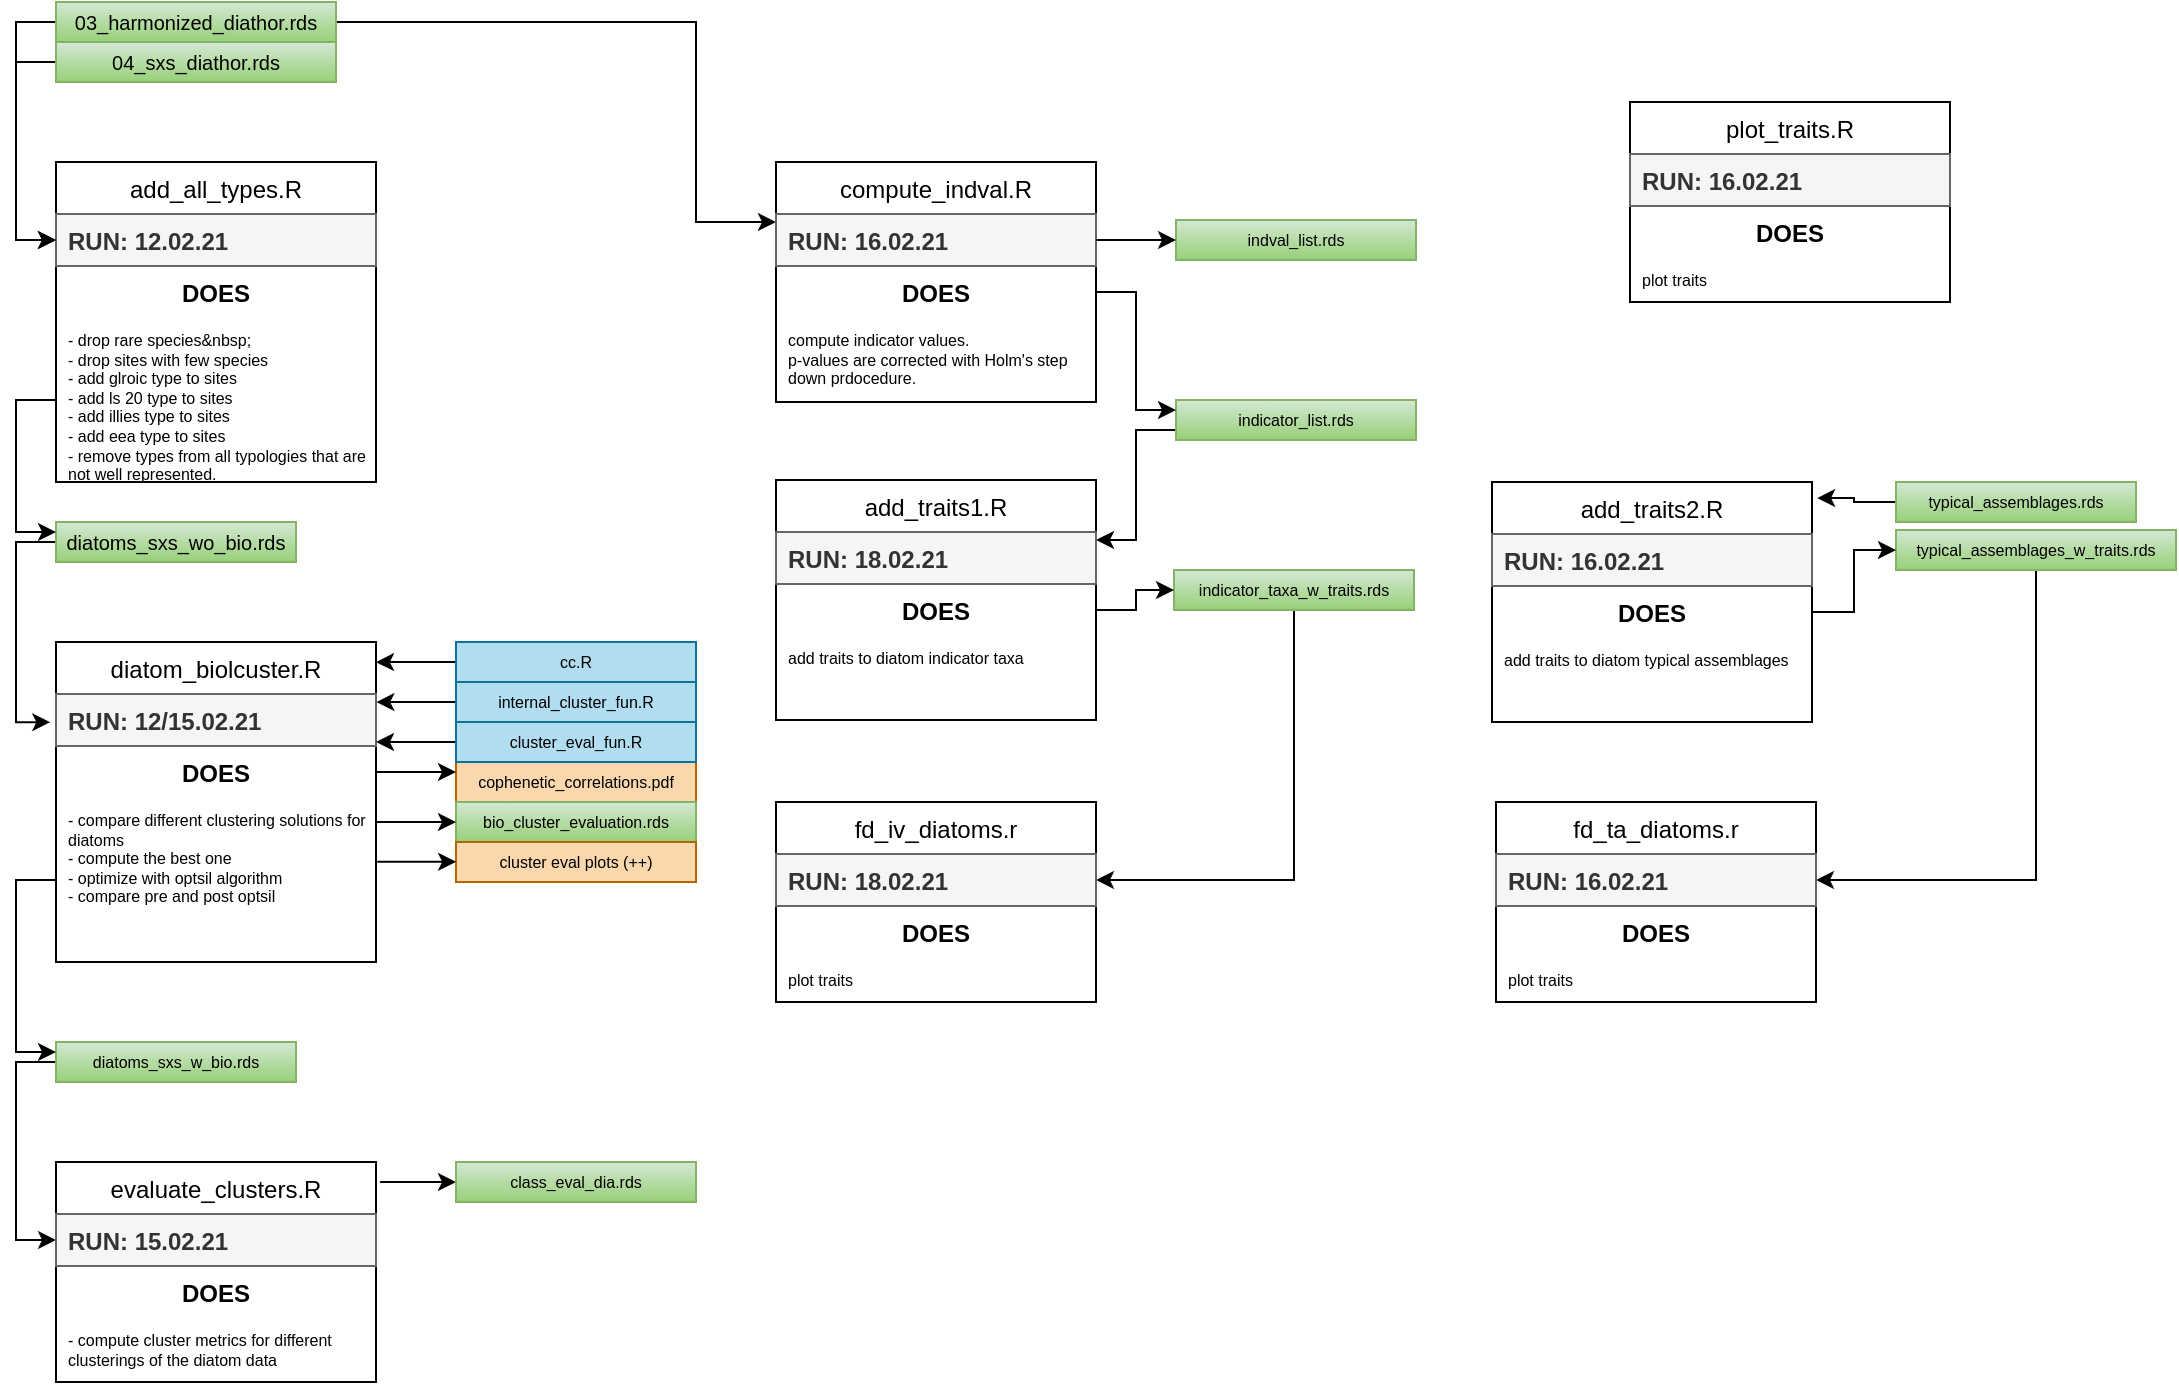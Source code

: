 <mxfile version="11.1.4" type="device"><diagram id="R2NRTxkbA1buVtevPypp" name="Page-1"><mxGraphModel dx="1293" dy="853" grid="1" gridSize="10" guides="1" tooltips="1" connect="1" arrows="1" fold="1" page="1" pageScale="1" pageWidth="827" pageHeight="1169" math="0" shadow="0"><root><mxCell id="0"/><mxCell id="1" parent="0"/><mxCell id="TPPmzFJLMNbMJ_NKF1IY-3" value="add_all_types.R" style="swimlane;fontStyle=0;childLayout=stackLayout;horizontal=1;startSize=26;fillColor=none;horizontalStack=0;resizeParent=1;resizeParentMax=0;resizeLast=0;collapsible=1;marginBottom=0;" parent="1" vertex="1"><mxGeometry x="40" y="240" width="160" height="160" as="geometry"><mxRectangle x="40" y="240" width="120" height="26" as="alternateBounds"/></mxGeometry></mxCell><mxCell id="TPPmzFJLMNbMJ_NKF1IY-4" value="RUN: 12.02.21&#10;" style="text;align=left;verticalAlign=top;spacingLeft=4;spacingRight=4;overflow=hidden;rotatable=0;points=[[0,0.5],[1,0.5]];portConstraint=eastwest;fontStyle=1;glass=0;fillColor=#f5f5f5;strokeColor=#666666;fontColor=#333333;" parent="TPPmzFJLMNbMJ_NKF1IY-3" vertex="1"><mxGeometry y="26" width="160" height="26" as="geometry"/></mxCell><mxCell id="TPPmzFJLMNbMJ_NKF1IY-5" value="DOES" style="text;align=center;verticalAlign=top;spacingLeft=4;spacingRight=4;overflow=hidden;rotatable=0;points=[[0,0.5],[1,0.5]];portConstraint=eastwest;fontStyle=1;" parent="TPPmzFJLMNbMJ_NKF1IY-3" vertex="1"><mxGeometry y="52" width="160" height="26" as="geometry"/></mxCell><mxCell id="TPPmzFJLMNbMJ_NKF1IY-6" value="- drop rare species&amp;nbsp;&#10;- drop sites with few species&#10;- add glroic type to sites &#10;- add ls 20 type to sites&#10;- add illies type to sites &#10;- add eea type to sites &#10;- remove types from all typologies that are not well represented. " style="text;align=left;verticalAlign=top;spacingLeft=4;spacingRight=4;overflow=hidden;rotatable=0;points=[[0,0.5],[1,0.5]];portConstraint=eastwest;whiteSpace=wrap;fontSize=8;" parent="TPPmzFJLMNbMJ_NKF1IY-3" vertex="1"><mxGeometry y="78" width="160" height="82" as="geometry"/></mxCell><mxCell id="TPPmzFJLMNbMJ_NKF1IY-40" style="edgeStyle=orthogonalEdgeStyle;rounded=0;orthogonalLoop=1;jettySize=auto;html=1;entryX=0;entryY=0.5;entryDx=0;entryDy=0;fontSize=8;" parent="1" source="TPPmzFJLMNbMJ_NKF1IY-8" target="TPPmzFJLMNbMJ_NKF1IY-4" edge="1"><mxGeometry relative="1" as="geometry"><Array as="points"><mxPoint x="20" y="190"/><mxPoint x="20" y="279"/></Array></mxGeometry></mxCell><mxCell id="TPPmzFJLMNbMJ_NKF1IY-8" value="&lt;font style=&quot;font-size: 10px&quot;&gt;04_sxs_diathor.rds&lt;/font&gt;" style="rounded=0;whiteSpace=wrap;html=1;glass=0;align=center;gradientColor=#97d077;fillColor=#d5e8d4;strokeColor=#82b366;" parent="1" vertex="1"><mxGeometry x="40" y="180" width="140" height="20" as="geometry"/></mxCell><mxCell id="TPPmzFJLMNbMJ_NKF1IY-41" style="edgeStyle=orthogonalEdgeStyle;rounded=0;orthogonalLoop=1;jettySize=auto;html=1;entryX=0;entryY=0.5;entryDx=0;entryDy=0;fontSize=8;" parent="1" source="TPPmzFJLMNbMJ_NKF1IY-10" target="TPPmzFJLMNbMJ_NKF1IY-4" edge="1"><mxGeometry relative="1" as="geometry"><Array as="points"><mxPoint x="20" y="170"/><mxPoint x="20" y="279"/></Array></mxGeometry></mxCell><mxCell id="nQcN1WKRpN1ww9HxWxCI-5" style="edgeStyle=orthogonalEdgeStyle;rounded=0;orthogonalLoop=1;jettySize=auto;html=1;entryX=0;entryY=0.25;entryDx=0;entryDy=0;" parent="1" source="TPPmzFJLMNbMJ_NKF1IY-10" target="nQcN1WKRpN1ww9HxWxCI-1" edge="1"><mxGeometry relative="1" as="geometry"><Array as="points"><mxPoint x="360" y="170"/><mxPoint x="360" y="270"/></Array></mxGeometry></mxCell><mxCell id="TPPmzFJLMNbMJ_NKF1IY-10" value="&lt;font style=&quot;font-size: 10px&quot;&gt;03_harmonized_diathor.rds&lt;/font&gt;" style="rounded=0;whiteSpace=wrap;html=1;glass=0;align=center;gradientColor=#97d077;fillColor=#d5e8d4;strokeColor=#82b366;" parent="1" vertex="1"><mxGeometry x="40" y="160" width="140" height="20" as="geometry"/></mxCell><mxCell id="TPPmzFJLMNbMJ_NKF1IY-34" style="edgeStyle=orthogonalEdgeStyle;rounded=0;orthogonalLoop=1;jettySize=auto;html=1;entryX=-0.018;entryY=0.541;entryDx=0;entryDy=0;entryPerimeter=0;fontSize=8;" parent="1" source="TPPmzFJLMNbMJ_NKF1IY-15" target="TPPmzFJLMNbMJ_NKF1IY-17" edge="1"><mxGeometry relative="1" as="geometry"><Array as="points"><mxPoint x="20" y="430"/><mxPoint x="20" y="520"/></Array></mxGeometry></mxCell><mxCell id="TPPmzFJLMNbMJ_NKF1IY-15" value="&lt;font style=&quot;font-size: 10px&quot;&gt;diatoms_sxs_wo_bio.rds&lt;/font&gt;" style="rounded=0;whiteSpace=wrap;html=1;glass=0;align=center;gradientColor=#97d077;fillColor=#d5e8d4;strokeColor=#82b366;" parent="1" vertex="1"><mxGeometry x="40" y="420" width="120" height="20" as="geometry"/></mxCell><mxCell id="TPPmzFJLMNbMJ_NKF1IY-16" value="diatom_biolcuster.R" style="swimlane;fontStyle=0;childLayout=stackLayout;horizontal=1;startSize=26;fillColor=none;horizontalStack=0;resizeParent=1;resizeParentMax=0;resizeLast=0;collapsible=1;marginBottom=0;" parent="1" vertex="1"><mxGeometry x="40" y="480" width="160" height="160" as="geometry"><mxRectangle x="40" y="240" width="120" height="26" as="alternateBounds"/></mxGeometry></mxCell><mxCell id="TPPmzFJLMNbMJ_NKF1IY-17" value="RUN: 12/15.02.21&#10;" style="text;align=left;verticalAlign=top;spacingLeft=4;spacingRight=4;overflow=hidden;rotatable=0;points=[[0,0.5],[1,0.5]];portConstraint=eastwest;fontStyle=1;glass=0;fillColor=#f5f5f5;strokeColor=#666666;fontColor=#333333;" parent="TPPmzFJLMNbMJ_NKF1IY-16" vertex="1"><mxGeometry y="26" width="160" height="26" as="geometry"/></mxCell><mxCell id="TPPmzFJLMNbMJ_NKF1IY-18" value="DOES" style="text;align=center;verticalAlign=top;spacingLeft=4;spacingRight=4;overflow=hidden;rotatable=0;points=[[0,0.5],[1,0.5]];portConstraint=eastwest;fontStyle=1;" parent="TPPmzFJLMNbMJ_NKF1IY-16" vertex="1"><mxGeometry y="52" width="160" height="26" as="geometry"/></mxCell><mxCell id="TPPmzFJLMNbMJ_NKF1IY-19" value="- compare different clustering solutions for diatoms &#10;- compute the best one &#10;- optimize with optsil algorithm &#10;- compare pre and post optsil " style="text;align=left;verticalAlign=top;spacingLeft=4;spacingRight=4;overflow=hidden;rotatable=0;points=[[0,0.5],[1,0.5]];portConstraint=eastwest;whiteSpace=wrap;fontSize=8;" parent="TPPmzFJLMNbMJ_NKF1IY-16" vertex="1"><mxGeometry y="78" width="160" height="82" as="geometry"/></mxCell><mxCell id="TPPmzFJLMNbMJ_NKF1IY-21" value="cophenetic_correlations.pdf" style="rounded=0;whiteSpace=wrap;html=1;glass=0;fontSize=8;align=center;fillColor=#fad7ac;strokeColor=#b46504;" parent="1" vertex="1"><mxGeometry x="240" y="540" width="120" height="20" as="geometry"/></mxCell><mxCell id="TPPmzFJLMNbMJ_NKF1IY-38" style="edgeStyle=orthogonalEdgeStyle;rounded=0;orthogonalLoop=1;jettySize=auto;html=1;entryX=1;entryY=0.063;entryDx=0;entryDy=0;entryPerimeter=0;fontSize=8;" parent="1" source="TPPmzFJLMNbMJ_NKF1IY-24" target="TPPmzFJLMNbMJ_NKF1IY-16" edge="1"><mxGeometry relative="1" as="geometry"/></mxCell><mxCell id="TPPmzFJLMNbMJ_NKF1IY-24" value="cc.R" style="rounded=0;whiteSpace=wrap;html=1;glass=0;fontSize=8;align=center;fillColor=#b1ddf0;strokeColor=#10739e;" parent="1" vertex="1"><mxGeometry x="240" y="480" width="120" height="20" as="geometry"/></mxCell><mxCell id="TPPmzFJLMNbMJ_NKF1IY-36" style="edgeStyle=orthogonalEdgeStyle;rounded=0;orthogonalLoop=1;jettySize=auto;html=1;entryX=1.001;entryY=0.156;entryDx=0;entryDy=0;entryPerimeter=0;fontSize=8;" parent="1" source="TPPmzFJLMNbMJ_NKF1IY-26" target="TPPmzFJLMNbMJ_NKF1IY-17" edge="1"><mxGeometry relative="1" as="geometry"/></mxCell><mxCell id="TPPmzFJLMNbMJ_NKF1IY-26" value="internal_cluster_fun.R" style="rounded=0;whiteSpace=wrap;html=1;glass=0;fontSize=8;align=center;fillColor=#b1ddf0;strokeColor=#10739e;" parent="1" vertex="1"><mxGeometry x="240" y="500" width="120" height="20" as="geometry"/></mxCell><mxCell id="TPPmzFJLMNbMJ_NKF1IY-37" style="edgeStyle=orthogonalEdgeStyle;rounded=0;orthogonalLoop=1;jettySize=auto;html=1;entryX=1;entryY=0.923;entryDx=0;entryDy=0;entryPerimeter=0;fontSize=8;" parent="1" source="TPPmzFJLMNbMJ_NKF1IY-30" target="TPPmzFJLMNbMJ_NKF1IY-17" edge="1"><mxGeometry relative="1" as="geometry"/></mxCell><mxCell id="TPPmzFJLMNbMJ_NKF1IY-30" value="cluster_eval_fun.R" style="rounded=0;whiteSpace=wrap;html=1;glass=0;fontSize=8;align=center;fillColor=#b1ddf0;strokeColor=#10739e;" parent="1" vertex="1"><mxGeometry x="240" y="520" width="120" height="20" as="geometry"/></mxCell><mxCell id="TPPmzFJLMNbMJ_NKF1IY-33" style="edgeStyle=orthogonalEdgeStyle;rounded=0;orthogonalLoop=1;jettySize=auto;html=1;entryX=0;entryY=0.25;entryDx=0;entryDy=0;fontSize=8;" parent="1" source="TPPmzFJLMNbMJ_NKF1IY-6" target="TPPmzFJLMNbMJ_NKF1IY-15" edge="1"><mxGeometry relative="1" as="geometry"/></mxCell><mxCell id="TPPmzFJLMNbMJ_NKF1IY-39" style="edgeStyle=orthogonalEdgeStyle;rounded=0;orthogonalLoop=1;jettySize=auto;html=1;entryX=0;entryY=0.25;entryDx=0;entryDy=0;fontSize=8;" parent="1" source="TPPmzFJLMNbMJ_NKF1IY-18" target="TPPmzFJLMNbMJ_NKF1IY-21" edge="1"><mxGeometry relative="1" as="geometry"/></mxCell><mxCell id="TPPmzFJLMNbMJ_NKF1IY-42" value="bio_cluster_evaluation.rds" style="rounded=0;whiteSpace=wrap;html=1;glass=0;fontSize=8;align=center;fillColor=#d5e8d4;strokeColor=#82b366;gradientColor=#97d077;" parent="1" vertex="1"><mxGeometry x="240" y="560" width="120" height="20" as="geometry"/></mxCell><mxCell id="TPPmzFJLMNbMJ_NKF1IY-43" style="edgeStyle=orthogonalEdgeStyle;rounded=0;orthogonalLoop=1;jettySize=auto;html=1;entryX=0;entryY=0.5;entryDx=0;entryDy=0;fontSize=8;exitX=1.003;exitY=0.146;exitDx=0;exitDy=0;exitPerimeter=0;" parent="1" source="TPPmzFJLMNbMJ_NKF1IY-19" target="TPPmzFJLMNbMJ_NKF1IY-42" edge="1"><mxGeometry relative="1" as="geometry"/></mxCell><mxCell id="TPPmzFJLMNbMJ_NKF1IY-44" value="cluster eval plots (++)" style="rounded=0;whiteSpace=wrap;html=1;glass=0;fontSize=8;align=center;fillColor=#fad7ac;strokeColor=#b46504;" parent="1" vertex="1"><mxGeometry x="240" y="580" width="120" height="20" as="geometry"/></mxCell><mxCell id="TPPmzFJLMNbMJ_NKF1IY-45" style="edgeStyle=orthogonalEdgeStyle;rounded=0;orthogonalLoop=1;jettySize=auto;html=1;entryX=0;entryY=0.5;entryDx=0;entryDy=0;fontSize=8;exitX=1.003;exitY=0.146;exitDx=0;exitDy=0;exitPerimeter=0;" parent="1" edge="1"><mxGeometry relative="1" as="geometry"><mxPoint x="200.611" y="589.889" as="sourcePoint"/><mxPoint x="240.056" y="589.889" as="targetPoint"/></mxGeometry></mxCell><mxCell id="WZEIMWmTfFI07-cj3Q2C-7" style="edgeStyle=orthogonalEdgeStyle;rounded=0;orthogonalLoop=1;jettySize=auto;html=1;entryX=0;entryY=0.5;entryDx=0;entryDy=0;" parent="1" source="WZEIMWmTfFI07-cj3Q2C-1" target="WZEIMWmTfFI07-cj3Q2C-3" edge="1"><mxGeometry relative="1" as="geometry"><Array as="points"><mxPoint x="20" y="690"/><mxPoint x="20" y="779"/></Array></mxGeometry></mxCell><mxCell id="WZEIMWmTfFI07-cj3Q2C-1" value="diatoms_sxs_w_bio.rds" style="rounded=0;whiteSpace=wrap;html=1;glass=0;fontSize=8;align=center;fillColor=#d5e8d4;strokeColor=#82b366;gradientColor=#97d077;" parent="1" vertex="1"><mxGeometry x="40" y="680" width="120" height="20" as="geometry"/></mxCell><mxCell id="QL-TROdZ05Y0rcvf4XkG-2" style="edgeStyle=orthogonalEdgeStyle;rounded=0;orthogonalLoop=1;jettySize=auto;html=1;entryX=0;entryY=0.5;entryDx=0;entryDy=0;exitX=1.013;exitY=0.091;exitDx=0;exitDy=0;exitPerimeter=0;" parent="1" source="WZEIMWmTfFI07-cj3Q2C-2" target="QL-TROdZ05Y0rcvf4XkG-1" edge="1"><mxGeometry relative="1" as="geometry"/></mxCell><mxCell id="WZEIMWmTfFI07-cj3Q2C-2" value="evaluate_clusters.R" style="swimlane;fontStyle=0;childLayout=stackLayout;horizontal=1;startSize=26;fillColor=none;horizontalStack=0;resizeParent=1;resizeParentMax=0;resizeLast=0;collapsible=1;marginBottom=0;" parent="1" vertex="1"><mxGeometry x="40" y="740" width="160" height="110" as="geometry"><mxRectangle x="40" y="240" width="120" height="26" as="alternateBounds"/></mxGeometry></mxCell><mxCell id="WZEIMWmTfFI07-cj3Q2C-3" value="RUN: 15.02.21&#10;" style="text;align=left;verticalAlign=top;spacingLeft=4;spacingRight=4;overflow=hidden;rotatable=0;points=[[0,0.5],[1,0.5]];portConstraint=eastwest;fontStyle=1;glass=0;fillColor=#f5f5f5;strokeColor=#666666;fontColor=#333333;" parent="WZEIMWmTfFI07-cj3Q2C-2" vertex="1"><mxGeometry y="26" width="160" height="26" as="geometry"/></mxCell><mxCell id="WZEIMWmTfFI07-cj3Q2C-4" value="DOES" style="text;align=center;verticalAlign=top;spacingLeft=4;spacingRight=4;overflow=hidden;rotatable=0;points=[[0,0.5],[1,0.5]];portConstraint=eastwest;fontStyle=1;" parent="WZEIMWmTfFI07-cj3Q2C-2" vertex="1"><mxGeometry y="52" width="160" height="26" as="geometry"/></mxCell><mxCell id="WZEIMWmTfFI07-cj3Q2C-5" value="- compute cluster metrics for different clusterings of the diatom data " style="text;align=left;verticalAlign=top;spacingLeft=4;spacingRight=4;overflow=hidden;rotatable=0;points=[[0,0.5],[1,0.5]];portConstraint=eastwest;whiteSpace=wrap;fontSize=8;" parent="WZEIMWmTfFI07-cj3Q2C-2" vertex="1"><mxGeometry y="78" width="160" height="32" as="geometry"/></mxCell><mxCell id="WZEIMWmTfFI07-cj3Q2C-6" style="edgeStyle=orthogonalEdgeStyle;rounded=0;orthogonalLoop=1;jettySize=auto;html=1;entryX=0;entryY=0.25;entryDx=0;entryDy=0;" parent="1" source="TPPmzFJLMNbMJ_NKF1IY-19" target="WZEIMWmTfFI07-cj3Q2C-1" edge="1"><mxGeometry relative="1" as="geometry"/></mxCell><mxCell id="QL-TROdZ05Y0rcvf4XkG-1" value="class_eval_dia.rds" style="rounded=0;whiteSpace=wrap;html=1;glass=0;fontSize=8;align=center;fillColor=#d5e8d4;strokeColor=#82b366;gradientColor=#97d077;" parent="1" vertex="1"><mxGeometry x="240" y="740" width="120" height="20" as="geometry"/></mxCell><mxCell id="nQcN1WKRpN1ww9HxWxCI-1" value="compute_indval.R" style="swimlane;fontStyle=0;childLayout=stackLayout;horizontal=1;startSize=26;fillColor=none;horizontalStack=0;resizeParent=1;resizeParentMax=0;resizeLast=0;collapsible=1;marginBottom=0;" parent="1" vertex="1"><mxGeometry x="400" y="240" width="160" height="120" as="geometry"><mxRectangle x="40" y="240" width="120" height="26" as="alternateBounds"/></mxGeometry></mxCell><mxCell id="nQcN1WKRpN1ww9HxWxCI-2" value="RUN: 16.02.21" style="text;align=left;verticalAlign=top;spacingLeft=4;spacingRight=4;overflow=hidden;rotatable=0;points=[[0,0.5],[1,0.5]];portConstraint=eastwest;fontStyle=1;glass=0;fillColor=#f5f5f5;strokeColor=#666666;fontColor=#333333;" parent="nQcN1WKRpN1ww9HxWxCI-1" vertex="1"><mxGeometry y="26" width="160" height="26" as="geometry"/></mxCell><mxCell id="nQcN1WKRpN1ww9HxWxCI-3" value="DOES" style="text;align=center;verticalAlign=top;spacingLeft=4;spacingRight=4;overflow=hidden;rotatable=0;points=[[0,0.5],[1,0.5]];portConstraint=eastwest;fontStyle=1;" parent="nQcN1WKRpN1ww9HxWxCI-1" vertex="1"><mxGeometry y="52" width="160" height="26" as="geometry"/></mxCell><mxCell id="nQcN1WKRpN1ww9HxWxCI-4" value="compute indicator values. &#10;p-values are corrected with Holm's step down prdocedure. &#10;" style="text;align=left;verticalAlign=top;spacingLeft=4;spacingRight=4;overflow=hidden;rotatable=0;points=[[0,0.5],[1,0.5]];portConstraint=eastwest;whiteSpace=wrap;fontSize=8;" parent="nQcN1WKRpN1ww9HxWxCI-1" vertex="1"><mxGeometry y="78" width="160" height="42" as="geometry"/></mxCell><mxCell id="nQcN1WKRpN1ww9HxWxCI-6" value="indval_list.rds" style="rounded=0;whiteSpace=wrap;html=1;glass=0;fontSize=8;align=center;fillColor=#d5e8d4;strokeColor=#82b366;gradientColor=#97d077;" parent="1" vertex="1"><mxGeometry x="600" y="269" width="120" height="20" as="geometry"/></mxCell><mxCell id="nQcN1WKRpN1ww9HxWxCI-7" style="edgeStyle=orthogonalEdgeStyle;rounded=0;orthogonalLoop=1;jettySize=auto;html=1;" parent="1" source="nQcN1WKRpN1ww9HxWxCI-2" target="nQcN1WKRpN1ww9HxWxCI-6" edge="1"><mxGeometry relative="1" as="geometry"/></mxCell><mxCell id="M7yONX-gOXMjiXOVh0im-10" style="edgeStyle=orthogonalEdgeStyle;rounded=0;orthogonalLoop=1;jettySize=auto;html=1;entryX=1;entryY=0.25;entryDx=0;entryDy=0;fontSize=8;exitX=0;exitY=0.75;exitDx=0;exitDy=0;" parent="1" source="e93c-lJWTrUZ79xQ2KxE-1" target="M7yONX-gOXMjiXOVh0im-1" edge="1"><mxGeometry relative="1" as="geometry"/></mxCell><mxCell id="e93c-lJWTrUZ79xQ2KxE-1" value="indicator_list.rds" style="rounded=0;whiteSpace=wrap;html=1;glass=0;fontSize=8;align=center;fillColor=#d5e8d4;strokeColor=#82b366;gradientColor=#97d077;" parent="1" vertex="1"><mxGeometry x="600" y="359" width="120" height="20" as="geometry"/></mxCell><mxCell id="e93c-lJWTrUZ79xQ2KxE-2" style="edgeStyle=orthogonalEdgeStyle;rounded=0;orthogonalLoop=1;jettySize=auto;html=1;entryX=0;entryY=0.25;entryDx=0;entryDy=0;" parent="1" source="nQcN1WKRpN1ww9HxWxCI-3" target="e93c-lJWTrUZ79xQ2KxE-1" edge="1"><mxGeometry relative="1" as="geometry"/></mxCell><mxCell id="M7yONX-gOXMjiXOVh0im-1" value="add_traits1.R" style="swimlane;fontStyle=0;childLayout=stackLayout;horizontal=1;startSize=26;fillColor=none;horizontalStack=0;resizeParent=1;resizeParentMax=0;resizeLast=0;collapsible=1;marginBottom=0;" parent="1" vertex="1"><mxGeometry x="400" y="399" width="160" height="120" as="geometry"><mxRectangle x="40" y="240" width="120" height="26" as="alternateBounds"/></mxGeometry></mxCell><mxCell id="M7yONX-gOXMjiXOVh0im-2" value="RUN: 18.02.21" style="text;align=left;verticalAlign=top;spacingLeft=4;spacingRight=4;overflow=hidden;rotatable=0;points=[[0,0.5],[1,0.5]];portConstraint=eastwest;fontStyle=1;glass=0;fillColor=#f5f5f5;strokeColor=#666666;fontColor=#333333;" parent="M7yONX-gOXMjiXOVh0im-1" vertex="1"><mxGeometry y="26" width="160" height="26" as="geometry"/></mxCell><mxCell id="M7yONX-gOXMjiXOVh0im-3" value="DOES" style="text;align=center;verticalAlign=top;spacingLeft=4;spacingRight=4;overflow=hidden;rotatable=0;points=[[0,0.5],[1,0.5]];portConstraint=eastwest;fontStyle=1;" parent="M7yONX-gOXMjiXOVh0im-1" vertex="1"><mxGeometry y="52" width="160" height="26" as="geometry"/></mxCell><mxCell id="M7yONX-gOXMjiXOVh0im-4" value="add traits to diatom indicator taxa " style="text;align=left;verticalAlign=top;spacingLeft=4;spacingRight=4;overflow=hidden;rotatable=0;points=[[0,0.5],[1,0.5]];portConstraint=eastwest;whiteSpace=wrap;fontSize=8;" parent="M7yONX-gOXMjiXOVh0im-1" vertex="1"><mxGeometry y="78" width="160" height="42" as="geometry"/></mxCell><mxCell id="U9jH_ApjDQZvUDhcfYaG-10" style="edgeStyle=orthogonalEdgeStyle;rounded=0;orthogonalLoop=1;jettySize=auto;html=1;entryX=1;entryY=0.5;entryDx=0;entryDy=0;" edge="1" parent="1" source="M7yONX-gOXMjiXOVh0im-8" target="U9jH_ApjDQZvUDhcfYaG-6"><mxGeometry relative="1" as="geometry"><Array as="points"><mxPoint x="659" y="599"/></Array></mxGeometry></mxCell><mxCell id="M7yONX-gOXMjiXOVh0im-8" value="&lt;span style=&quot;font-size: 8px; text-align: left; white-space: nowrap;&quot;&gt;indicator_taxa_w_traits.rds&lt;/span&gt;" style="rounded=0;whiteSpace=wrap;html=1;glass=0;fontSize=8;align=center;fillColor=#d5e8d4;strokeColor=#82b366;gradientColor=#97d077;" parent="1" vertex="1"><mxGeometry x="599" y="444" width="120" height="20" as="geometry"/></mxCell><mxCell id="B1w6B_HodE2CwOxgggqd-1" value="add_traits2.R" style="swimlane;fontStyle=0;childLayout=stackLayout;horizontal=1;startSize=26;fillColor=none;horizontalStack=0;resizeParent=1;resizeParentMax=0;resizeLast=0;collapsible=1;marginBottom=0;" parent="1" vertex="1"><mxGeometry x="758" y="400" width="160" height="120" as="geometry"><mxRectangle x="40" y="240" width="120" height="26" as="alternateBounds"/></mxGeometry></mxCell><mxCell id="B1w6B_HodE2CwOxgggqd-2" value="RUN: 16.02.21" style="text;align=left;verticalAlign=top;spacingLeft=4;spacingRight=4;overflow=hidden;rotatable=0;points=[[0,0.5],[1,0.5]];portConstraint=eastwest;fontStyle=1;glass=0;fillColor=#f5f5f5;strokeColor=#666666;fontColor=#333333;" parent="B1w6B_HodE2CwOxgggqd-1" vertex="1"><mxGeometry y="26" width="160" height="26" as="geometry"/></mxCell><mxCell id="B1w6B_HodE2CwOxgggqd-3" value="DOES" style="text;align=center;verticalAlign=top;spacingLeft=4;spacingRight=4;overflow=hidden;rotatable=0;points=[[0,0.5],[1,0.5]];portConstraint=eastwest;fontStyle=1;" parent="B1w6B_HodE2CwOxgggqd-1" vertex="1"><mxGeometry y="52" width="160" height="26" as="geometry"/></mxCell><mxCell id="B1w6B_HodE2CwOxgggqd-4" value="add traits to diatom typical assemblages " style="text;align=left;verticalAlign=top;spacingLeft=4;spacingRight=4;overflow=hidden;rotatable=0;points=[[0,0.5],[1,0.5]];portConstraint=eastwest;whiteSpace=wrap;fontSize=8;" parent="B1w6B_HodE2CwOxgggqd-1" vertex="1"><mxGeometry y="78" width="160" height="42" as="geometry"/></mxCell><mxCell id="B1w6B_HodE2CwOxgggqd-6" style="edgeStyle=orthogonalEdgeStyle;rounded=0;orthogonalLoop=1;jettySize=auto;html=1;entryX=1.016;entryY=0.067;entryDx=0;entryDy=0;entryPerimeter=0;" parent="1" source="B1w6B_HodE2CwOxgggqd-5" target="B1w6B_HodE2CwOxgggqd-1" edge="1"><mxGeometry relative="1" as="geometry"/></mxCell><mxCell id="B1w6B_HodE2CwOxgggqd-5" value="&lt;span style=&quot;font-size: 8px ; text-align: left ; white-space: nowrap&quot;&gt;typical_assemblages.rds&lt;/span&gt;" style="rounded=0;whiteSpace=wrap;html=1;glass=0;fontSize=8;align=center;fillColor=#d5e8d4;strokeColor=#82b366;gradientColor=#97d077;" parent="1" vertex="1"><mxGeometry x="960" y="400" width="120" height="20" as="geometry"/></mxCell><mxCell id="U9jH_ApjDQZvUDhcfYaG-9" style="edgeStyle=orthogonalEdgeStyle;rounded=0;orthogonalLoop=1;jettySize=auto;html=1;entryX=1;entryY=0.5;entryDx=0;entryDy=0;" edge="1" parent="1" source="B1w6B_HodE2CwOxgggqd-9" target="U9jH_ApjDQZvUDhcfYaG-2"><mxGeometry relative="1" as="geometry"/></mxCell><mxCell id="B1w6B_HodE2CwOxgggqd-9" value="&lt;div style=&quot;text-align: left&quot;&gt;&lt;span style=&quot;white-space: nowrap&quot;&gt;typical_assemblages_w_traits.rds&lt;/span&gt;&lt;/div&gt;" style="rounded=0;whiteSpace=wrap;html=1;glass=0;fontSize=8;align=center;fillColor=#d5e8d4;strokeColor=#82b366;gradientColor=#97d077;" parent="1" vertex="1"><mxGeometry x="960" y="424" width="140" height="20" as="geometry"/></mxCell><mxCell id="B1w6B_HodE2CwOxgggqd-10" style="edgeStyle=orthogonalEdgeStyle;rounded=0;orthogonalLoop=1;jettySize=auto;html=1;entryX=0;entryY=0.5;entryDx=0;entryDy=0;" parent="1" source="B1w6B_HodE2CwOxgggqd-3" target="B1w6B_HodE2CwOxgggqd-9" edge="1"><mxGeometry relative="1" as="geometry"/></mxCell><mxCell id="a94qIk9Wn9Qo0nofhOva-5" value="plot_traits.R" style="swimlane;fontStyle=0;childLayout=stackLayout;horizontal=1;startSize=26;fillColor=none;horizontalStack=0;resizeParent=1;resizeParentMax=0;resizeLast=0;collapsible=1;marginBottom=0;" parent="1" vertex="1"><mxGeometry x="827" y="210" width="160" height="100" as="geometry"><mxRectangle x="40" y="240" width="120" height="26" as="alternateBounds"/></mxGeometry></mxCell><mxCell id="a94qIk9Wn9Qo0nofhOva-6" value="RUN: 16.02.21" style="text;align=left;verticalAlign=top;spacingLeft=4;spacingRight=4;overflow=hidden;rotatable=0;points=[[0,0.5],[1,0.5]];portConstraint=eastwest;fontStyle=1;glass=0;fillColor=#f5f5f5;strokeColor=#666666;fontColor=#333333;" parent="a94qIk9Wn9Qo0nofhOva-5" vertex="1"><mxGeometry y="26" width="160" height="26" as="geometry"/></mxCell><mxCell id="a94qIk9Wn9Qo0nofhOva-7" value="DOES" style="text;align=center;verticalAlign=top;spacingLeft=4;spacingRight=4;overflow=hidden;rotatable=0;points=[[0,0.5],[1,0.5]];portConstraint=eastwest;fontStyle=1;" parent="a94qIk9Wn9Qo0nofhOva-5" vertex="1"><mxGeometry y="52" width="160" height="26" as="geometry"/></mxCell><mxCell id="a94qIk9Wn9Qo0nofhOva-8" value="plot traits " style="text;align=left;verticalAlign=top;spacingLeft=4;spacingRight=4;overflow=hidden;rotatable=0;points=[[0,0.5],[1,0.5]];portConstraint=eastwest;whiteSpace=wrap;fontSize=8;" parent="a94qIk9Wn9Qo0nofhOva-5" vertex="1"><mxGeometry y="78" width="160" height="22" as="geometry"/></mxCell><mxCell id="a94qIk9Wn9Qo0nofhOva-10" style="edgeStyle=orthogonalEdgeStyle;rounded=0;orthogonalLoop=1;jettySize=auto;html=1;entryX=0;entryY=0.5;entryDx=0;entryDy=0;" parent="1" source="M7yONX-gOXMjiXOVh0im-3" target="M7yONX-gOXMjiXOVh0im-8" edge="1"><mxGeometry relative="1" as="geometry"/></mxCell><mxCell id="U9jH_ApjDQZvUDhcfYaG-1" value="fd_ta_diatoms.r" style="swimlane;fontStyle=0;childLayout=stackLayout;horizontal=1;startSize=26;fillColor=none;horizontalStack=0;resizeParent=1;resizeParentMax=0;resizeLast=0;collapsible=1;marginBottom=0;" vertex="1" parent="1"><mxGeometry x="760" y="560" width="160" height="100" as="geometry"><mxRectangle x="40" y="240" width="120" height="26" as="alternateBounds"/></mxGeometry></mxCell><mxCell id="U9jH_ApjDQZvUDhcfYaG-2" value="RUN: 16.02.21" style="text;align=left;verticalAlign=top;spacingLeft=4;spacingRight=4;overflow=hidden;rotatable=0;points=[[0,0.5],[1,0.5]];portConstraint=eastwest;fontStyle=1;glass=0;fillColor=#f5f5f5;strokeColor=#666666;fontColor=#333333;" vertex="1" parent="U9jH_ApjDQZvUDhcfYaG-1"><mxGeometry y="26" width="160" height="26" as="geometry"/></mxCell><mxCell id="U9jH_ApjDQZvUDhcfYaG-3" value="DOES" style="text;align=center;verticalAlign=top;spacingLeft=4;spacingRight=4;overflow=hidden;rotatable=0;points=[[0,0.5],[1,0.5]];portConstraint=eastwest;fontStyle=1;" vertex="1" parent="U9jH_ApjDQZvUDhcfYaG-1"><mxGeometry y="52" width="160" height="26" as="geometry"/></mxCell><mxCell id="U9jH_ApjDQZvUDhcfYaG-4" value="plot traits " style="text;align=left;verticalAlign=top;spacingLeft=4;spacingRight=4;overflow=hidden;rotatable=0;points=[[0,0.5],[1,0.5]];portConstraint=eastwest;whiteSpace=wrap;fontSize=8;" vertex="1" parent="U9jH_ApjDQZvUDhcfYaG-1"><mxGeometry y="78" width="160" height="22" as="geometry"/></mxCell><mxCell id="U9jH_ApjDQZvUDhcfYaG-5" value="fd_iv_diatoms.r" style="swimlane;fontStyle=0;childLayout=stackLayout;horizontal=1;startSize=26;fillColor=none;horizontalStack=0;resizeParent=1;resizeParentMax=0;resizeLast=0;collapsible=1;marginBottom=0;" vertex="1" parent="1"><mxGeometry x="400" y="560" width="160" height="100" as="geometry"><mxRectangle x="40" y="240" width="120" height="26" as="alternateBounds"/></mxGeometry></mxCell><mxCell id="U9jH_ApjDQZvUDhcfYaG-6" value="RUN: 18.02.21" style="text;align=left;verticalAlign=top;spacingLeft=4;spacingRight=4;overflow=hidden;rotatable=0;points=[[0,0.5],[1,0.5]];portConstraint=eastwest;fontStyle=1;glass=0;fillColor=#f5f5f5;strokeColor=#666666;fontColor=#333333;" vertex="1" parent="U9jH_ApjDQZvUDhcfYaG-5"><mxGeometry y="26" width="160" height="26" as="geometry"/></mxCell><mxCell id="U9jH_ApjDQZvUDhcfYaG-7" value="DOES" style="text;align=center;verticalAlign=top;spacingLeft=4;spacingRight=4;overflow=hidden;rotatable=0;points=[[0,0.5],[1,0.5]];portConstraint=eastwest;fontStyle=1;" vertex="1" parent="U9jH_ApjDQZvUDhcfYaG-5"><mxGeometry y="52" width="160" height="26" as="geometry"/></mxCell><mxCell id="U9jH_ApjDQZvUDhcfYaG-8" value="plot traits " style="text;align=left;verticalAlign=top;spacingLeft=4;spacingRight=4;overflow=hidden;rotatable=0;points=[[0,0.5],[1,0.5]];portConstraint=eastwest;whiteSpace=wrap;fontSize=8;" vertex="1" parent="U9jH_ApjDQZvUDhcfYaG-5"><mxGeometry y="78" width="160" height="22" as="geometry"/></mxCell></root></mxGraphModel></diagram></mxfile>